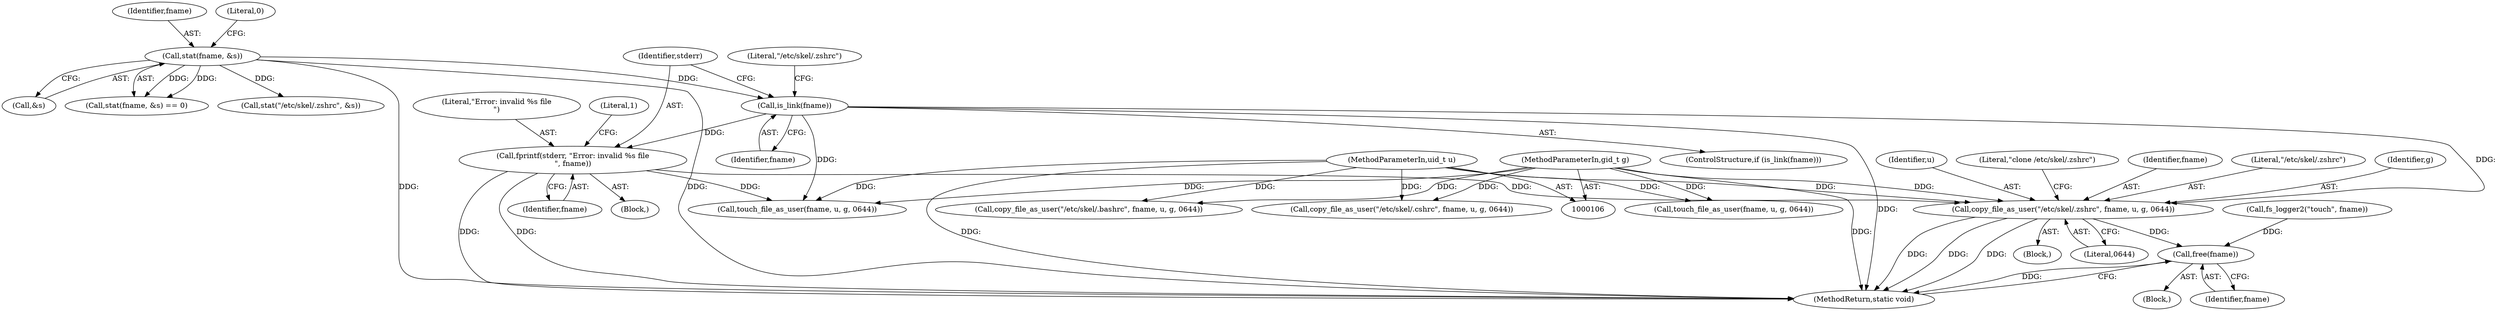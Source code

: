 digraph "0_firejail_903fd8a0789ca3cc3c21d84cd0282481515592ef_1@API" {
"1000153" [label="(Call,copy_file_as_user(\"/etc/skel/.zshrc\", fname, u, g, 0644))"];
"1000139" [label="(Call,fprintf(stderr, \"Error: invalid %s file\n\", fname))"];
"1000136" [label="(Call,is_link(fname))"];
"1000129" [label="(Call,stat(fname, &s))"];
"1000108" [label="(MethodParameterIn,uid_t u)"];
"1000109" [label="(MethodParameterIn,gid_t g)"];
"1000171" [label="(Call,free(fname))"];
"1000153" [label="(Call,copy_file_as_user(\"/etc/skel/.zshrc\", fname, u, g, 0644))"];
"1000285" [label="(MethodReturn,static void)"];
"1000148" [label="(Literal,\"/etc/skel/.zshrc\")"];
"1000140" [label="(Identifier,stderr)"];
"1000129" [label="(Call,stat(fname, &s))"];
"1000163" [label="(Call,touch_file_as_user(fname, u, g, 0644))"];
"1000152" [label="(Block,)"];
"1000139" [label="(Call,fprintf(stderr, \"Error: invalid %s file\n\", fname))"];
"1000130" [label="(Identifier,fname)"];
"1000114" [label="(Block,)"];
"1000225" [label="(Call,touch_file_as_user(fname, u, g, 0644))"];
"1000275" [label="(Call,copy_file_as_user(\"/etc/skel/.bashrc\", fname, u, g, 0644))"];
"1000131" [label="(Call,&s)"];
"1000215" [label="(Call,copy_file_as_user(\"/etc/skel/.cshrc\", fname, u, g, 0644))"];
"1000172" [label="(Identifier,fname)"];
"1000128" [label="(Call,stat(fname, &s) == 0)"];
"1000142" [label="(Identifier,fname)"];
"1000156" [label="(Identifier,u)"];
"1000135" [label="(ControlStructure,if (is_link(fname)))"];
"1000136" [label="(Call,is_link(fname))"];
"1000137" [label="(Identifier,fname)"];
"1000160" [label="(Literal,\"clone /etc/skel/.zshrc\")"];
"1000155" [label="(Identifier,fname)"];
"1000171" [label="(Call,free(fname))"];
"1000158" [label="(Literal,0644)"];
"1000141" [label="(Literal,\"Error: invalid %s file\n\")"];
"1000133" [label="(Literal,0)"];
"1000168" [label="(Call,fs_logger2(\"touch\", fname))"];
"1000154" [label="(Literal,\"/etc/skel/.zshrc\")"];
"1000109" [label="(MethodParameterIn,gid_t g)"];
"1000138" [label="(Block,)"];
"1000108" [label="(MethodParameterIn,uid_t u)"];
"1000147" [label="(Call,stat(\"/etc/skel/.zshrc\", &s))"];
"1000144" [label="(Literal,1)"];
"1000157" [label="(Identifier,g)"];
"1000153" -> "1000152"  [label="AST: "];
"1000153" -> "1000158"  [label="CFG: "];
"1000154" -> "1000153"  [label="AST: "];
"1000155" -> "1000153"  [label="AST: "];
"1000156" -> "1000153"  [label="AST: "];
"1000157" -> "1000153"  [label="AST: "];
"1000158" -> "1000153"  [label="AST: "];
"1000160" -> "1000153"  [label="CFG: "];
"1000153" -> "1000285"  [label="DDG: "];
"1000153" -> "1000285"  [label="DDG: "];
"1000153" -> "1000285"  [label="DDG: "];
"1000139" -> "1000153"  [label="DDG: "];
"1000136" -> "1000153"  [label="DDG: "];
"1000108" -> "1000153"  [label="DDG: "];
"1000109" -> "1000153"  [label="DDG: "];
"1000153" -> "1000171"  [label="DDG: "];
"1000139" -> "1000138"  [label="AST: "];
"1000139" -> "1000142"  [label="CFG: "];
"1000140" -> "1000139"  [label="AST: "];
"1000141" -> "1000139"  [label="AST: "];
"1000142" -> "1000139"  [label="AST: "];
"1000144" -> "1000139"  [label="CFG: "];
"1000139" -> "1000285"  [label="DDG: "];
"1000139" -> "1000285"  [label="DDG: "];
"1000136" -> "1000139"  [label="DDG: "];
"1000139" -> "1000163"  [label="DDG: "];
"1000136" -> "1000135"  [label="AST: "];
"1000136" -> "1000137"  [label="CFG: "];
"1000137" -> "1000136"  [label="AST: "];
"1000140" -> "1000136"  [label="CFG: "];
"1000148" -> "1000136"  [label="CFG: "];
"1000136" -> "1000285"  [label="DDG: "];
"1000129" -> "1000136"  [label="DDG: "];
"1000136" -> "1000163"  [label="DDG: "];
"1000129" -> "1000128"  [label="AST: "];
"1000129" -> "1000131"  [label="CFG: "];
"1000130" -> "1000129"  [label="AST: "];
"1000131" -> "1000129"  [label="AST: "];
"1000133" -> "1000129"  [label="CFG: "];
"1000129" -> "1000285"  [label="DDG: "];
"1000129" -> "1000285"  [label="DDG: "];
"1000129" -> "1000128"  [label="DDG: "];
"1000129" -> "1000128"  [label="DDG: "];
"1000129" -> "1000147"  [label="DDG: "];
"1000108" -> "1000106"  [label="AST: "];
"1000108" -> "1000285"  [label="DDG: "];
"1000108" -> "1000163"  [label="DDG: "];
"1000108" -> "1000215"  [label="DDG: "];
"1000108" -> "1000225"  [label="DDG: "];
"1000108" -> "1000275"  [label="DDG: "];
"1000109" -> "1000106"  [label="AST: "];
"1000109" -> "1000285"  [label="DDG: "];
"1000109" -> "1000163"  [label="DDG: "];
"1000109" -> "1000215"  [label="DDG: "];
"1000109" -> "1000225"  [label="DDG: "];
"1000109" -> "1000275"  [label="DDG: "];
"1000171" -> "1000114"  [label="AST: "];
"1000171" -> "1000172"  [label="CFG: "];
"1000172" -> "1000171"  [label="AST: "];
"1000285" -> "1000171"  [label="CFG: "];
"1000171" -> "1000285"  [label="DDG: "];
"1000168" -> "1000171"  [label="DDG: "];
}
